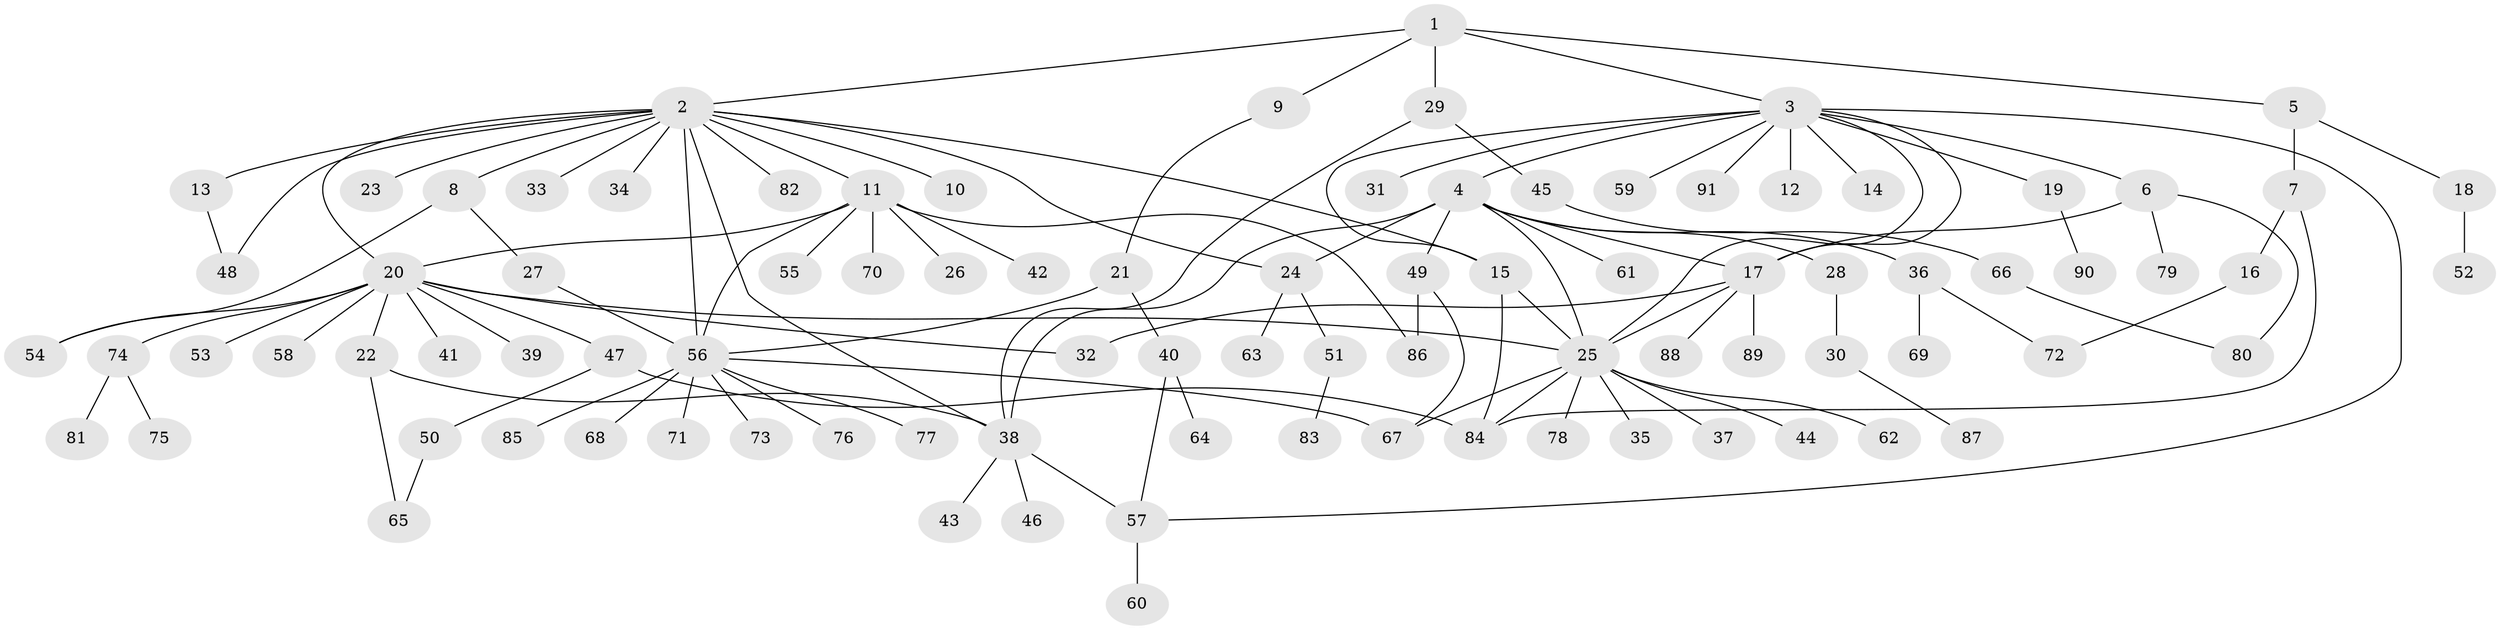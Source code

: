// Generated by graph-tools (version 1.1) at 2025/25/03/09/25 03:25:57]
// undirected, 91 vertices, 119 edges
graph export_dot {
graph [start="1"]
  node [color=gray90,style=filled];
  1;
  2;
  3;
  4;
  5;
  6;
  7;
  8;
  9;
  10;
  11;
  12;
  13;
  14;
  15;
  16;
  17;
  18;
  19;
  20;
  21;
  22;
  23;
  24;
  25;
  26;
  27;
  28;
  29;
  30;
  31;
  32;
  33;
  34;
  35;
  36;
  37;
  38;
  39;
  40;
  41;
  42;
  43;
  44;
  45;
  46;
  47;
  48;
  49;
  50;
  51;
  52;
  53;
  54;
  55;
  56;
  57;
  58;
  59;
  60;
  61;
  62;
  63;
  64;
  65;
  66;
  67;
  68;
  69;
  70;
  71;
  72;
  73;
  74;
  75;
  76;
  77;
  78;
  79;
  80;
  81;
  82;
  83;
  84;
  85;
  86;
  87;
  88;
  89;
  90;
  91;
  1 -- 2;
  1 -- 3;
  1 -- 5;
  1 -- 9;
  1 -- 29;
  2 -- 8;
  2 -- 10;
  2 -- 11;
  2 -- 13;
  2 -- 15;
  2 -- 20;
  2 -- 23;
  2 -- 24;
  2 -- 33;
  2 -- 34;
  2 -- 38;
  2 -- 48;
  2 -- 56;
  2 -- 82;
  3 -- 4;
  3 -- 6;
  3 -- 12;
  3 -- 14;
  3 -- 15;
  3 -- 17;
  3 -- 19;
  3 -- 25;
  3 -- 31;
  3 -- 57;
  3 -- 59;
  3 -- 91;
  4 -- 17;
  4 -- 24;
  4 -- 25;
  4 -- 28;
  4 -- 36;
  4 -- 38;
  4 -- 49;
  4 -- 61;
  5 -- 7;
  5 -- 18;
  6 -- 17;
  6 -- 79;
  6 -- 80;
  7 -- 16;
  7 -- 84;
  8 -- 27;
  8 -- 54;
  9 -- 21;
  11 -- 20;
  11 -- 26;
  11 -- 42;
  11 -- 55;
  11 -- 56;
  11 -- 70;
  11 -- 86;
  13 -- 48;
  15 -- 25;
  15 -- 84;
  16 -- 72;
  17 -- 25;
  17 -- 32;
  17 -- 88;
  17 -- 89;
  18 -- 52;
  19 -- 90;
  20 -- 22;
  20 -- 25;
  20 -- 32;
  20 -- 39;
  20 -- 41;
  20 -- 47;
  20 -- 53;
  20 -- 54;
  20 -- 58;
  20 -- 74;
  21 -- 40;
  21 -- 56;
  22 -- 38;
  22 -- 65;
  24 -- 51;
  24 -- 63;
  25 -- 35;
  25 -- 37;
  25 -- 44;
  25 -- 62;
  25 -- 67;
  25 -- 78;
  25 -- 84;
  27 -- 56;
  28 -- 30;
  29 -- 38;
  29 -- 45;
  30 -- 87;
  36 -- 69;
  36 -- 72;
  38 -- 43;
  38 -- 46;
  38 -- 57;
  40 -- 57;
  40 -- 64;
  45 -- 66;
  47 -- 50;
  47 -- 84;
  49 -- 67;
  49 -- 86;
  50 -- 65;
  51 -- 83;
  56 -- 67;
  56 -- 68;
  56 -- 71;
  56 -- 73;
  56 -- 76;
  56 -- 77;
  56 -- 85;
  57 -- 60;
  66 -- 80;
  74 -- 75;
  74 -- 81;
}
